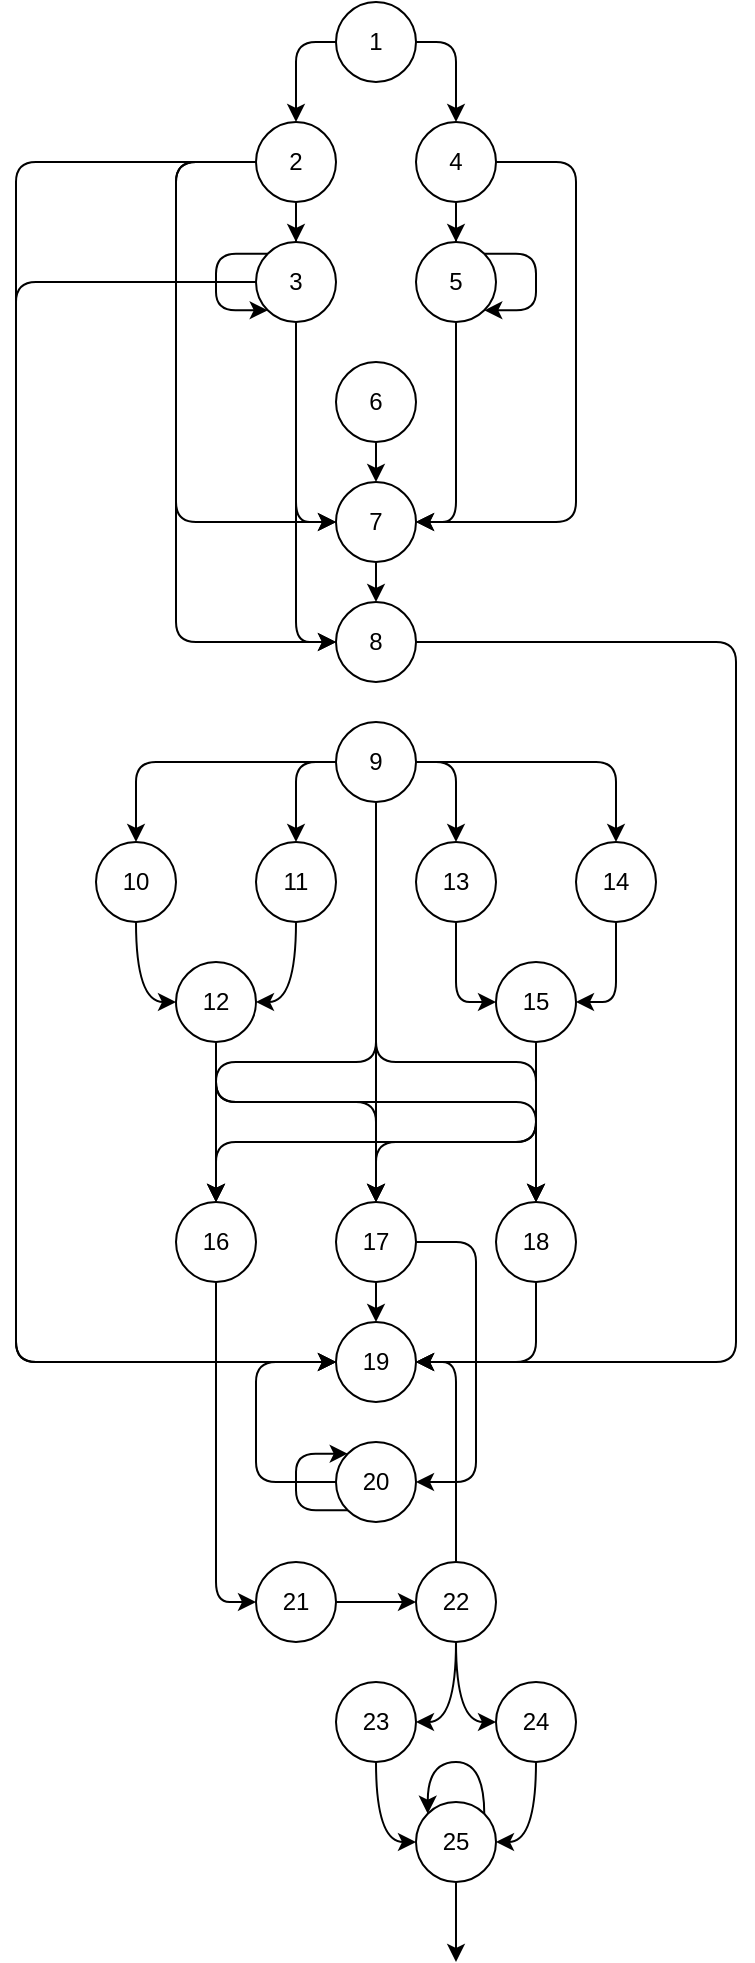 <mxfile version="15.5.7" type="device"><diagram id="Yxv2-Arrn6tf9G4K1zX7" name="Page-1"><mxGraphModel dx="460" dy="779" grid="1" gridSize="10" guides="1" tooltips="1" connect="1" arrows="1" fold="1" page="1" pageScale="1" pageWidth="827" pageHeight="1169" math="0" shadow="0"><root><mxCell id="0"/><mxCell id="1" parent="0"/><mxCell id="O0--73oPFWiuyO04xyrd-4" value="" style="edgeStyle=orthogonalEdgeStyle;orthogonalLoop=1;jettySize=auto;html=1;exitX=0;exitY=0.5;exitDx=0;exitDy=0;rounded=1;" parent="1" source="O0--73oPFWiuyO04xyrd-1" target="O0--73oPFWiuyO04xyrd-2" edge="1"><mxGeometry relative="1" as="geometry"/></mxCell><mxCell id="m1TyoefyOwSttX8v6pkl-1" style="edgeStyle=orthogonalEdgeStyle;orthogonalLoop=1;jettySize=auto;html=1;exitX=1;exitY=0.5;exitDx=0;exitDy=0;entryX=0.5;entryY=0;entryDx=0;entryDy=0;rounded=1;" edge="1" parent="1" source="O0--73oPFWiuyO04xyrd-1" target="O0--73oPFWiuyO04xyrd-7"><mxGeometry relative="1" as="geometry"/></mxCell><mxCell id="O0--73oPFWiuyO04xyrd-1" value="1" style="ellipse;whiteSpace=wrap;html=1;" parent="1" vertex="1"><mxGeometry x="240" y="40" width="40" height="40" as="geometry"/></mxCell><mxCell id="O0--73oPFWiuyO04xyrd-6" value="" style="edgeStyle=orthogonalEdgeStyle;rounded=0;orthogonalLoop=1;jettySize=auto;html=1;" parent="1" source="O0--73oPFWiuyO04xyrd-2" target="O0--73oPFWiuyO04xyrd-5" edge="1"><mxGeometry relative="1" as="geometry"/></mxCell><mxCell id="m1TyoefyOwSttX8v6pkl-30" style="edgeStyle=orthogonalEdgeStyle;orthogonalLoop=1;jettySize=auto;html=1;entryX=0;entryY=0.5;entryDx=0;entryDy=0;rounded=1;" edge="1" parent="1" source="O0--73oPFWiuyO04xyrd-2" target="O0--73oPFWiuyO04xyrd-21"><mxGeometry relative="1" as="geometry"><Array as="points"><mxPoint x="160" y="120"/><mxPoint x="160" y="300"/></Array></mxGeometry></mxCell><mxCell id="m1TyoefyOwSttX8v6pkl-35" style="edgeStyle=orthogonalEdgeStyle;orthogonalLoop=1;jettySize=auto;html=1;exitX=0;exitY=0.5;exitDx=0;exitDy=0;entryX=0;entryY=0.5;entryDx=0;entryDy=0;rounded=1;" edge="1" parent="1" source="O0--73oPFWiuyO04xyrd-2" target="O0--73oPFWiuyO04xyrd-23"><mxGeometry relative="1" as="geometry"><Array as="points"><mxPoint x="160" y="120"/><mxPoint x="160" y="360"/></Array></mxGeometry></mxCell><mxCell id="m1TyoefyOwSttX8v6pkl-36" style="edgeStyle=orthogonalEdgeStyle;orthogonalLoop=1;jettySize=auto;html=1;exitX=0;exitY=0.5;exitDx=0;exitDy=0;entryX=0;entryY=0.5;entryDx=0;entryDy=0;rounded=1;" edge="1" parent="1" source="O0--73oPFWiuyO04xyrd-2" target="O0--73oPFWiuyO04xyrd-57"><mxGeometry relative="1" as="geometry"><Array as="points"><mxPoint x="80" y="120"/><mxPoint x="80" y="720"/></Array></mxGeometry></mxCell><mxCell id="O0--73oPFWiuyO04xyrd-2" value="2" style="ellipse;whiteSpace=wrap;html=1;" parent="1" vertex="1"><mxGeometry x="200" y="100" width="40" height="40" as="geometry"/></mxCell><mxCell id="m1TyoefyOwSttX8v6pkl-2" style="edgeStyle=orthogonalEdgeStyle;orthogonalLoop=1;jettySize=auto;html=1;exitX=0.5;exitY=1;exitDx=0;exitDy=0;entryX=0;entryY=0.5;entryDx=0;entryDy=0;rounded=1;" edge="1" parent="1" source="O0--73oPFWiuyO04xyrd-5" target="O0--73oPFWiuyO04xyrd-21"><mxGeometry relative="1" as="geometry"/></mxCell><mxCell id="m1TyoefyOwSttX8v6pkl-34" style="edgeStyle=orthogonalEdgeStyle;orthogonalLoop=1;jettySize=auto;html=1;exitX=0.5;exitY=1;exitDx=0;exitDy=0;entryX=0;entryY=0.5;entryDx=0;entryDy=0;rounded=1;" edge="1" parent="1" source="O0--73oPFWiuyO04xyrd-5" target="O0--73oPFWiuyO04xyrd-23"><mxGeometry relative="1" as="geometry"/></mxCell><mxCell id="m1TyoefyOwSttX8v6pkl-37" style="edgeStyle=orthogonalEdgeStyle;orthogonalLoop=1;jettySize=auto;html=1;exitX=0;exitY=0.5;exitDx=0;exitDy=0;entryX=0;entryY=0.5;entryDx=0;entryDy=0;rounded=1;" edge="1" parent="1" source="O0--73oPFWiuyO04xyrd-5" target="O0--73oPFWiuyO04xyrd-57"><mxGeometry relative="1" as="geometry"><Array as="points"><mxPoint x="80" y="180"/><mxPoint x="80" y="720"/></Array></mxGeometry></mxCell><mxCell id="O0--73oPFWiuyO04xyrd-5" value="3" style="ellipse;whiteSpace=wrap;html=1;" parent="1" vertex="1"><mxGeometry x="200" y="160" width="40" height="40" as="geometry"/></mxCell><mxCell id="O0--73oPFWiuyO04xyrd-10" value="" style="edgeStyle=orthogonalEdgeStyle;rounded=0;orthogonalLoop=1;jettySize=auto;html=1;" parent="1" source="O0--73oPFWiuyO04xyrd-7" target="O0--73oPFWiuyO04xyrd-8" edge="1"><mxGeometry relative="1" as="geometry"/></mxCell><mxCell id="m1TyoefyOwSttX8v6pkl-31" style="edgeStyle=orthogonalEdgeStyle;orthogonalLoop=1;jettySize=auto;html=1;exitX=1;exitY=0.5;exitDx=0;exitDy=0;entryX=1;entryY=0.5;entryDx=0;entryDy=0;rounded=1;" edge="1" parent="1" source="O0--73oPFWiuyO04xyrd-7" target="O0--73oPFWiuyO04xyrd-21"><mxGeometry relative="1" as="geometry"><Array as="points"><mxPoint x="360" y="120"/><mxPoint x="360" y="300"/></Array></mxGeometry></mxCell><mxCell id="O0--73oPFWiuyO04xyrd-7" value="4" style="ellipse;whiteSpace=wrap;html=1;" parent="1" vertex="1"><mxGeometry x="280" y="100" width="40" height="40" as="geometry"/></mxCell><mxCell id="m1TyoefyOwSttX8v6pkl-3" style="edgeStyle=orthogonalEdgeStyle;orthogonalLoop=1;jettySize=auto;html=1;exitX=0.5;exitY=1;exitDx=0;exitDy=0;entryX=1;entryY=0.5;entryDx=0;entryDy=0;rounded=1;" edge="1" parent="1" source="O0--73oPFWiuyO04xyrd-8" target="O0--73oPFWiuyO04xyrd-21"><mxGeometry relative="1" as="geometry"><Array as="points"><mxPoint x="300" y="300"/></Array></mxGeometry></mxCell><mxCell id="O0--73oPFWiuyO04xyrd-8" value="5" style="ellipse;whiteSpace=wrap;html=1;" parent="1" vertex="1"><mxGeometry x="280" y="160" width="40" height="40" as="geometry"/></mxCell><mxCell id="O0--73oPFWiuyO04xyrd-22" value="" style="edgeStyle=orthogonalEdgeStyle;curved=1;orthogonalLoop=1;jettySize=auto;html=1;" parent="1" source="O0--73oPFWiuyO04xyrd-17" target="O0--73oPFWiuyO04xyrd-21" edge="1"><mxGeometry relative="1" as="geometry"/></mxCell><mxCell id="O0--73oPFWiuyO04xyrd-17" value="6" style="ellipse;whiteSpace=wrap;html=1;" parent="1" vertex="1"><mxGeometry x="240" y="220" width="40" height="40" as="geometry"/></mxCell><mxCell id="O0--73oPFWiuyO04xyrd-24" value="" style="edgeStyle=orthogonalEdgeStyle;curved=1;orthogonalLoop=1;jettySize=auto;html=1;" parent="1" source="O0--73oPFWiuyO04xyrd-21" target="O0--73oPFWiuyO04xyrd-23" edge="1"><mxGeometry relative="1" as="geometry"/></mxCell><mxCell id="O0--73oPFWiuyO04xyrd-21" value="7" style="ellipse;whiteSpace=wrap;html=1;" parent="1" vertex="1"><mxGeometry x="240" y="280" width="40" height="40" as="geometry"/></mxCell><mxCell id="m1TyoefyOwSttX8v6pkl-39" style="edgeStyle=orthogonalEdgeStyle;orthogonalLoop=1;jettySize=auto;html=1;exitX=1;exitY=0.5;exitDx=0;exitDy=0;entryX=1;entryY=0.5;entryDx=0;entryDy=0;rounded=1;" edge="1" parent="1" source="O0--73oPFWiuyO04xyrd-23" target="O0--73oPFWiuyO04xyrd-57"><mxGeometry relative="1" as="geometry"><Array as="points"><mxPoint x="440" y="360"/><mxPoint x="440" y="720"/></Array></mxGeometry></mxCell><mxCell id="O0--73oPFWiuyO04xyrd-23" value="8" style="ellipse;whiteSpace=wrap;html=1;" parent="1" vertex="1"><mxGeometry x="240" y="340" width="40" height="40" as="geometry"/></mxCell><mxCell id="O0--73oPFWiuyO04xyrd-28" style="edgeStyle=orthogonalEdgeStyle;orthogonalLoop=1;jettySize=auto;html=1;exitX=1;exitY=0;exitDx=0;exitDy=0;entryX=1;entryY=1;entryDx=0;entryDy=0;rounded=1;" parent="1" source="O0--73oPFWiuyO04xyrd-8" target="O0--73oPFWiuyO04xyrd-8" edge="1"><mxGeometry relative="1" as="geometry"><Array as="points"><mxPoint x="340" y="166"/><mxPoint x="340" y="194"/></Array></mxGeometry></mxCell><mxCell id="O0--73oPFWiuyO04xyrd-36" value="" style="edgeStyle=orthogonalEdgeStyle;orthogonalLoop=1;jettySize=auto;html=1;rounded=1;" parent="1" source="O0--73oPFWiuyO04xyrd-31" target="O0--73oPFWiuyO04xyrd-35" edge="1"><mxGeometry relative="1" as="geometry"/></mxCell><mxCell id="m1TyoefyOwSttX8v6pkl-6" style="edgeStyle=orthogonalEdgeStyle;orthogonalLoop=1;jettySize=auto;html=1;exitX=0;exitY=0.5;exitDx=0;exitDy=0;entryX=0.5;entryY=0;entryDx=0;entryDy=0;rounded=1;" edge="1" parent="1" source="O0--73oPFWiuyO04xyrd-31" target="O0--73oPFWiuyO04xyrd-37"><mxGeometry relative="1" as="geometry"/></mxCell><mxCell id="m1TyoefyOwSttX8v6pkl-12" style="edgeStyle=orthogonalEdgeStyle;orthogonalLoop=1;jettySize=auto;html=1;exitX=1;exitY=0.5;exitDx=0;exitDy=0;entryX=0.5;entryY=0;entryDx=0;entryDy=0;rounded=1;" edge="1" parent="1" source="O0--73oPFWiuyO04xyrd-31" target="O0--73oPFWiuyO04xyrd-41"><mxGeometry relative="1" as="geometry"/></mxCell><mxCell id="m1TyoefyOwSttX8v6pkl-13" style="edgeStyle=orthogonalEdgeStyle;orthogonalLoop=1;jettySize=auto;html=1;exitX=1;exitY=0.5;exitDx=0;exitDy=0;entryX=0.5;entryY=0;entryDx=0;entryDy=0;rounded=1;" edge="1" parent="1" source="O0--73oPFWiuyO04xyrd-31" target="O0--73oPFWiuyO04xyrd-43"><mxGeometry relative="1" as="geometry"/></mxCell><mxCell id="m1TyoefyOwSttX8v6pkl-19" style="edgeStyle=orthogonalEdgeStyle;curved=1;orthogonalLoop=1;jettySize=auto;html=1;exitX=0.5;exitY=1;exitDx=0;exitDy=0;entryX=0.5;entryY=0;entryDx=0;entryDy=0;" edge="1" parent="1" source="O0--73oPFWiuyO04xyrd-31" target="O0--73oPFWiuyO04xyrd-52"><mxGeometry relative="1" as="geometry"/></mxCell><mxCell id="m1TyoefyOwSttX8v6pkl-24" style="edgeStyle=orthogonalEdgeStyle;orthogonalLoop=1;jettySize=auto;html=1;exitX=0.5;exitY=1;exitDx=0;exitDy=0;entryX=0.5;entryY=0;entryDx=0;entryDy=0;rounded=1;" edge="1" parent="1" source="O0--73oPFWiuyO04xyrd-31" target="O0--73oPFWiuyO04xyrd-48"><mxGeometry relative="1" as="geometry"><Array as="points"><mxPoint x="260" y="570"/><mxPoint x="180" y="570"/></Array></mxGeometry></mxCell><mxCell id="m1TyoefyOwSttX8v6pkl-25" style="edgeStyle=orthogonalEdgeStyle;orthogonalLoop=1;jettySize=auto;html=1;exitX=0.5;exitY=1;exitDx=0;exitDy=0;entryX=0.5;entryY=0;entryDx=0;entryDy=0;rounded=1;" edge="1" parent="1" source="O0--73oPFWiuyO04xyrd-31" target="O0--73oPFWiuyO04xyrd-54"><mxGeometry relative="1" as="geometry"><Array as="points"><mxPoint x="260" y="570"/><mxPoint x="340" y="570"/></Array></mxGeometry></mxCell><mxCell id="O0--73oPFWiuyO04xyrd-31" value="9" style="ellipse;whiteSpace=wrap;html=1;" parent="1" vertex="1"><mxGeometry x="240" y="400" width="40" height="40" as="geometry"/></mxCell><mxCell id="m1TyoefyOwSttX8v6pkl-8" style="edgeStyle=orthogonalEdgeStyle;curved=1;orthogonalLoop=1;jettySize=auto;html=1;exitX=0.5;exitY=1;exitDx=0;exitDy=0;entryX=0;entryY=0.5;entryDx=0;entryDy=0;" edge="1" parent="1" source="O0--73oPFWiuyO04xyrd-35" target="O0--73oPFWiuyO04xyrd-39"><mxGeometry relative="1" as="geometry"/></mxCell><mxCell id="O0--73oPFWiuyO04xyrd-35" value="10" style="ellipse;whiteSpace=wrap;html=1;" parent="1" vertex="1"><mxGeometry x="120" y="460" width="40" height="40" as="geometry"/></mxCell><mxCell id="m1TyoefyOwSttX8v6pkl-16" value="" style="edgeStyle=orthogonalEdgeStyle;curved=1;orthogonalLoop=1;jettySize=auto;html=1;" edge="1" parent="1" source="O0--73oPFWiuyO04xyrd-39" target="O0--73oPFWiuyO04xyrd-48"><mxGeometry relative="1" as="geometry"/></mxCell><mxCell id="m1TyoefyOwSttX8v6pkl-20" style="edgeStyle=orthogonalEdgeStyle;orthogonalLoop=1;jettySize=auto;html=1;exitX=0.5;exitY=1;exitDx=0;exitDy=0;entryX=0.5;entryY=0;entryDx=0;entryDy=0;rounded=1;" edge="1" parent="1" source="O0--73oPFWiuyO04xyrd-39" target="O0--73oPFWiuyO04xyrd-52"><mxGeometry relative="1" as="geometry"><Array as="points"><mxPoint x="180" y="590"/><mxPoint x="260" y="590"/></Array></mxGeometry></mxCell><mxCell id="m1TyoefyOwSttX8v6pkl-21" style="edgeStyle=orthogonalEdgeStyle;orthogonalLoop=1;jettySize=auto;html=1;exitX=0.5;exitY=1;exitDx=0;exitDy=0;entryX=0.5;entryY=0;entryDx=0;entryDy=0;rounded=1;" edge="1" parent="1" source="O0--73oPFWiuyO04xyrd-39" target="O0--73oPFWiuyO04xyrd-54"><mxGeometry relative="1" as="geometry"><Array as="points"><mxPoint x="180" y="590"/><mxPoint x="340" y="590"/></Array></mxGeometry></mxCell><mxCell id="O0--73oPFWiuyO04xyrd-39" value="12" style="ellipse;whiteSpace=wrap;html=1;" parent="1" vertex="1"><mxGeometry x="160" y="520" width="40" height="40" as="geometry"/></mxCell><mxCell id="m1TyoefyOwSttX8v6pkl-11" style="edgeStyle=orthogonalEdgeStyle;orthogonalLoop=1;jettySize=auto;html=1;exitX=0.5;exitY=1;exitDx=0;exitDy=0;entryX=0;entryY=0.5;entryDx=0;entryDy=0;rounded=1;" edge="1" parent="1" source="O0--73oPFWiuyO04xyrd-41" target="O0--73oPFWiuyO04xyrd-46"><mxGeometry relative="1" as="geometry"/></mxCell><mxCell id="O0--73oPFWiuyO04xyrd-41" value="13" style="ellipse;whiteSpace=wrap;html=1;" parent="1" vertex="1"><mxGeometry x="280" y="460" width="40" height="40" as="geometry"/></mxCell><mxCell id="m1TyoefyOwSttX8v6pkl-10" style="edgeStyle=orthogonalEdgeStyle;orthogonalLoop=1;jettySize=auto;html=1;exitX=0.5;exitY=1;exitDx=0;exitDy=0;entryX=1;entryY=0.5;entryDx=0;entryDy=0;rounded=1;" edge="1" parent="1" source="O0--73oPFWiuyO04xyrd-43" target="O0--73oPFWiuyO04xyrd-46"><mxGeometry relative="1" as="geometry"/></mxCell><mxCell id="O0--73oPFWiuyO04xyrd-43" value="14" style="ellipse;whiteSpace=wrap;html=1;" parent="1" vertex="1"><mxGeometry x="360" y="460" width="40" height="40" as="geometry"/></mxCell><mxCell id="m1TyoefyOwSttX8v6pkl-17" value="" style="edgeStyle=orthogonalEdgeStyle;curved=1;orthogonalLoop=1;jettySize=auto;html=1;" edge="1" parent="1" source="O0--73oPFWiuyO04xyrd-46" target="O0--73oPFWiuyO04xyrd-54"><mxGeometry relative="1" as="geometry"/></mxCell><mxCell id="m1TyoefyOwSttX8v6pkl-22" style="edgeStyle=orthogonalEdgeStyle;orthogonalLoop=1;jettySize=auto;html=1;exitX=0.5;exitY=1;exitDx=0;exitDy=0;entryX=0.5;entryY=0;entryDx=0;entryDy=0;rounded=1;" edge="1" parent="1" source="O0--73oPFWiuyO04xyrd-46" target="O0--73oPFWiuyO04xyrd-52"><mxGeometry relative="1" as="geometry"><Array as="points"><mxPoint x="340" y="610"/><mxPoint x="260" y="610"/></Array></mxGeometry></mxCell><mxCell id="m1TyoefyOwSttX8v6pkl-23" style="edgeStyle=orthogonalEdgeStyle;orthogonalLoop=1;jettySize=auto;html=1;exitX=0.5;exitY=1;exitDx=0;exitDy=0;entryX=0.5;entryY=0;entryDx=0;entryDy=0;rounded=1;" edge="1" parent="1" source="O0--73oPFWiuyO04xyrd-46" target="O0--73oPFWiuyO04xyrd-48"><mxGeometry relative="1" as="geometry"><Array as="points"><mxPoint x="340" y="610"/><mxPoint x="180" y="610"/></Array></mxGeometry></mxCell><mxCell id="O0--73oPFWiuyO04xyrd-46" value="15" style="ellipse;whiteSpace=wrap;html=1;" parent="1" vertex="1"><mxGeometry x="320" y="520" width="40" height="40" as="geometry"/></mxCell><mxCell id="m1TyoefyOwSttX8v6pkl-42" style="edgeStyle=orthogonalEdgeStyle;rounded=1;orthogonalLoop=1;jettySize=auto;html=1;exitX=0.5;exitY=1;exitDx=0;exitDy=0;entryX=0;entryY=0.5;entryDx=0;entryDy=0;" edge="1" parent="1" source="O0--73oPFWiuyO04xyrd-48" target="O0--73oPFWiuyO04xyrd-62"><mxGeometry relative="1" as="geometry"/></mxCell><mxCell id="O0--73oPFWiuyO04xyrd-48" value="16" style="ellipse;whiteSpace=wrap;html=1;" parent="1" vertex="1"><mxGeometry x="160" y="640" width="40" height="40" as="geometry"/></mxCell><mxCell id="m1TyoefyOwSttX8v6pkl-27" style="edgeStyle=orthogonalEdgeStyle;curved=1;orthogonalLoop=1;jettySize=auto;html=1;exitX=0.5;exitY=1;exitDx=0;exitDy=0;entryX=0.5;entryY=0;entryDx=0;entryDy=0;" edge="1" parent="1" source="O0--73oPFWiuyO04xyrd-52" target="O0--73oPFWiuyO04xyrd-57"><mxGeometry relative="1" as="geometry"/></mxCell><mxCell id="m1TyoefyOwSttX8v6pkl-29" style="edgeStyle=orthogonalEdgeStyle;orthogonalLoop=1;jettySize=auto;html=1;exitX=1;exitY=0.5;exitDx=0;exitDy=0;entryX=1;entryY=0.5;entryDx=0;entryDy=0;rounded=1;" edge="1" parent="1" source="O0--73oPFWiuyO04xyrd-52" target="O0--73oPFWiuyO04xyrd-60"><mxGeometry relative="1" as="geometry"><Array as="points"><mxPoint x="310" y="660"/><mxPoint x="310" y="780"/></Array></mxGeometry></mxCell><mxCell id="O0--73oPFWiuyO04xyrd-52" value="17" style="ellipse;whiteSpace=wrap;html=1;" parent="1" vertex="1"><mxGeometry x="240" y="640" width="40" height="40" as="geometry"/></mxCell><mxCell id="O0--73oPFWiuyO04xyrd-56" style="edgeStyle=orthogonalEdgeStyle;orthogonalLoop=1;jettySize=auto;html=1;exitX=0;exitY=0;exitDx=0;exitDy=0;entryX=0;entryY=1;entryDx=0;entryDy=0;rounded=1;" parent="1" source="O0--73oPFWiuyO04xyrd-5" target="O0--73oPFWiuyO04xyrd-5" edge="1"><mxGeometry relative="1" as="geometry"><Array as="points"><mxPoint x="180" y="166"/><mxPoint x="180" y="194"/></Array></mxGeometry></mxCell><mxCell id="O0--73oPFWiuyO04xyrd-57" value="19" style="ellipse;whiteSpace=wrap;html=1;" parent="1" vertex="1"><mxGeometry x="240" y="700" width="40" height="40" as="geometry"/></mxCell><mxCell id="O0--73oPFWiuyO04xyrd-67" style="edgeStyle=orthogonalEdgeStyle;orthogonalLoop=1;jettySize=auto;html=1;exitX=0;exitY=0.5;exitDx=0;exitDy=0;entryX=0;entryY=0.5;entryDx=0;entryDy=0;rounded=1;" parent="1" source="O0--73oPFWiuyO04xyrd-60" target="O0--73oPFWiuyO04xyrd-57" edge="1"><mxGeometry relative="1" as="geometry"><Array as="points"><mxPoint x="200" y="780"/><mxPoint x="200" y="720"/></Array></mxGeometry></mxCell><mxCell id="O0--73oPFWiuyO04xyrd-60" value="20" style="ellipse;whiteSpace=wrap;html=1;" parent="1" vertex="1"><mxGeometry x="240" y="760" width="40" height="40" as="geometry"/></mxCell><mxCell id="O0--73oPFWiuyO04xyrd-65" value="" style="edgeStyle=orthogonalEdgeStyle;curved=1;orthogonalLoop=1;jettySize=auto;html=1;" parent="1" source="O0--73oPFWiuyO04xyrd-62" target="O0--73oPFWiuyO04xyrd-64" edge="1"><mxGeometry relative="1" as="geometry"/></mxCell><mxCell id="O0--73oPFWiuyO04xyrd-62" value="21" style="ellipse;whiteSpace=wrap;html=1;" parent="1" vertex="1"><mxGeometry x="200" y="820" width="40" height="40" as="geometry"/></mxCell><mxCell id="O0--73oPFWiuyO04xyrd-69" value="" style="edgeStyle=orthogonalEdgeStyle;curved=1;orthogonalLoop=1;jettySize=auto;html=1;entryX=1;entryY=0.5;entryDx=0;entryDy=0;" parent="1" source="O0--73oPFWiuyO04xyrd-64" target="O0--73oPFWiuyO04xyrd-68" edge="1"><mxGeometry relative="1" as="geometry"/></mxCell><mxCell id="O0--73oPFWiuyO04xyrd-74" style="edgeStyle=orthogonalEdgeStyle;curved=1;orthogonalLoop=1;jettySize=auto;html=1;exitX=0.5;exitY=1;exitDx=0;exitDy=0;entryX=0;entryY=0.5;entryDx=0;entryDy=0;" parent="1" source="O0--73oPFWiuyO04xyrd-64" target="O0--73oPFWiuyO04xyrd-70" edge="1"><mxGeometry relative="1" as="geometry"/></mxCell><mxCell id="O0--73oPFWiuyO04xyrd-77" style="edgeStyle=orthogonalEdgeStyle;orthogonalLoop=1;jettySize=auto;html=1;exitX=0.5;exitY=0;exitDx=0;exitDy=0;entryX=1;entryY=0.5;entryDx=0;entryDy=0;rounded=1;" parent="1" source="O0--73oPFWiuyO04xyrd-64" target="O0--73oPFWiuyO04xyrd-57" edge="1"><mxGeometry relative="1" as="geometry"/></mxCell><mxCell id="O0--73oPFWiuyO04xyrd-64" value="22" style="ellipse;whiteSpace=wrap;html=1;" parent="1" vertex="1"><mxGeometry x="280" y="820" width="40" height="40" as="geometry"/></mxCell><mxCell id="O0--73oPFWiuyO04xyrd-71" value="" style="edgeStyle=orthogonalEdgeStyle;curved=1;orthogonalLoop=1;jettySize=auto;html=1;entryX=0;entryY=0.5;entryDx=0;entryDy=0;" parent="1" source="O0--73oPFWiuyO04xyrd-68" target="O0--73oPFWiuyO04xyrd-72" edge="1"><mxGeometry relative="1" as="geometry"/></mxCell><mxCell id="O0--73oPFWiuyO04xyrd-68" value="23" style="ellipse;whiteSpace=wrap;html=1;" parent="1" vertex="1"><mxGeometry x="240" y="880" width="40" height="40" as="geometry"/></mxCell><mxCell id="O0--73oPFWiuyO04xyrd-73" value="" style="edgeStyle=orthogonalEdgeStyle;curved=1;orthogonalLoop=1;jettySize=auto;html=1;entryX=1;entryY=0.5;entryDx=0;entryDy=0;" parent="1" source="O0--73oPFWiuyO04xyrd-70" target="O0--73oPFWiuyO04xyrd-72" edge="1"><mxGeometry relative="1" as="geometry"/></mxCell><mxCell id="O0--73oPFWiuyO04xyrd-70" value="24" style="ellipse;whiteSpace=wrap;html=1;" parent="1" vertex="1"><mxGeometry x="320" y="880" width="40" height="40" as="geometry"/></mxCell><mxCell id="O0--73oPFWiuyO04xyrd-83" style="edgeStyle=orthogonalEdgeStyle;curved=1;orthogonalLoop=1;jettySize=auto;html=1;exitX=0.5;exitY=1;exitDx=0;exitDy=0;" parent="1" source="O0--73oPFWiuyO04xyrd-72" edge="1"><mxGeometry relative="1" as="geometry"><mxPoint x="300" y="1020" as="targetPoint"/></mxGeometry></mxCell><mxCell id="O0--73oPFWiuyO04xyrd-72" value="25" style="ellipse;whiteSpace=wrap;html=1;" parent="1" vertex="1"><mxGeometry x="280" y="940" width="40" height="40" as="geometry"/></mxCell><mxCell id="O0--73oPFWiuyO04xyrd-82" style="edgeStyle=orthogonalEdgeStyle;curved=1;orthogonalLoop=1;jettySize=auto;html=1;exitX=1;exitY=0;exitDx=0;exitDy=0;entryX=0;entryY=0;entryDx=0;entryDy=0;" parent="1" source="O0--73oPFWiuyO04xyrd-72" target="O0--73oPFWiuyO04xyrd-72" edge="1"><mxGeometry relative="1" as="geometry"><Array as="points"><mxPoint x="314" y="920"/><mxPoint x="286" y="920"/></Array></mxGeometry></mxCell><mxCell id="m1TyoefyOwSttX8v6pkl-9" style="edgeStyle=orthogonalEdgeStyle;curved=1;orthogonalLoop=1;jettySize=auto;html=1;exitX=0.5;exitY=1;exitDx=0;exitDy=0;entryX=1;entryY=0.5;entryDx=0;entryDy=0;" edge="1" parent="1" source="O0--73oPFWiuyO04xyrd-37" target="O0--73oPFWiuyO04xyrd-39"><mxGeometry relative="1" as="geometry"/></mxCell><mxCell id="O0--73oPFWiuyO04xyrd-37" value="11" style="ellipse;whiteSpace=wrap;html=1;" parent="1" vertex="1"><mxGeometry x="200" y="460" width="40" height="40" as="geometry"/></mxCell><mxCell id="m1TyoefyOwSttX8v6pkl-28" style="edgeStyle=orthogonalEdgeStyle;orthogonalLoop=1;jettySize=auto;html=1;exitX=0.5;exitY=1;exitDx=0;exitDy=0;entryX=1;entryY=0.5;entryDx=0;entryDy=0;rounded=1;" edge="1" parent="1" source="O0--73oPFWiuyO04xyrd-54" target="O0--73oPFWiuyO04xyrd-57"><mxGeometry relative="1" as="geometry"/></mxCell><mxCell id="O0--73oPFWiuyO04xyrd-54" value="18" style="ellipse;whiteSpace=wrap;html=1;" parent="1" vertex="1"><mxGeometry x="320" y="640" width="40" height="40" as="geometry"/></mxCell><mxCell id="m1TyoefyOwSttX8v6pkl-38" style="edgeStyle=orthogonalEdgeStyle;orthogonalLoop=1;jettySize=auto;html=1;exitX=0;exitY=1;exitDx=0;exitDy=0;entryX=0;entryY=0;entryDx=0;entryDy=0;rounded=1;" edge="1" parent="1" source="O0--73oPFWiuyO04xyrd-60" target="O0--73oPFWiuyO04xyrd-60"><mxGeometry relative="1" as="geometry"><Array as="points"><mxPoint x="220" y="794"/><mxPoint x="220" y="766"/></Array></mxGeometry></mxCell></root></mxGraphModel></diagram></mxfile>